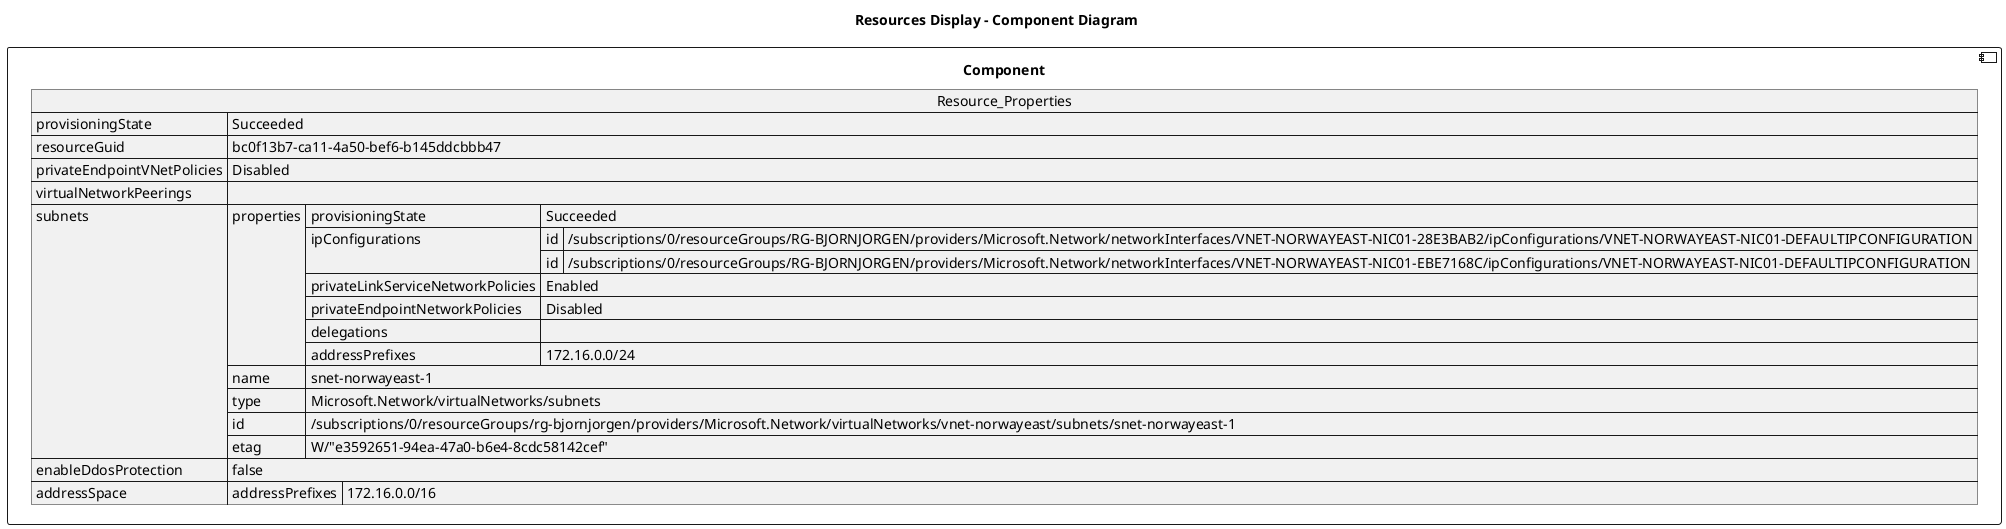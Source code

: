 @startuml

title Resources Display - Component Diagram

component Component {

json  Resource_Properties {
  "provisioningState": "Succeeded",
  "resourceGuid": "bc0f13b7-ca11-4a50-bef6-b145ddcbbb47",
  "privateEndpointVNetPolicies": "Disabled",
  "virtualNetworkPeerings": [],
  "subnets": [
    {
      "properties": {
        "provisioningState": "Succeeded",
        "ipConfigurations": [
          {
            "id": "/subscriptions/0/resourceGroups/RG-BJORNJORGEN/providers/Microsoft.Network/networkInterfaces/VNET-NORWAYEAST-NIC01-28E3BAB2/ipConfigurations/VNET-NORWAYEAST-NIC01-DEFAULTIPCONFIGURATION"
          },
          {
            "id": "/subscriptions/0/resourceGroups/RG-BJORNJORGEN/providers/Microsoft.Network/networkInterfaces/VNET-NORWAYEAST-NIC01-EBE7168C/ipConfigurations/VNET-NORWAYEAST-NIC01-DEFAULTIPCONFIGURATION"
          }
        ],
        "privateLinkServiceNetworkPolicies": "Enabled",
        "privateEndpointNetworkPolicies": "Disabled",
        "delegations": [],
        "addressPrefixes": [
          "172.16.0.0/24"
        ]
      },
      "name": "snet-norwayeast-1",
      "type": "Microsoft.Network/virtualNetworks/subnets",
      "id": "/subscriptions/0/resourceGroups/rg-bjornjorgen/providers/Microsoft.Network/virtualNetworks/vnet-norwayeast/subnets/snet-norwayeast-1",
      "etag": "W/\"e3592651-94ea-47a0-b6e4-8cdc58142cef\""
    }
  ],
  "enableDdosProtection": false,
  "addressSpace": {
    "addressPrefixes": [
      "172.16.0.0/16"
    ]
  }
}
}
@enduml
